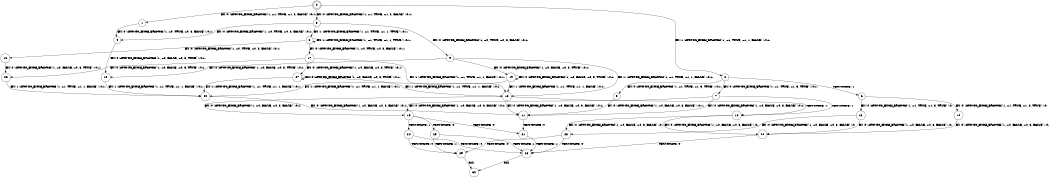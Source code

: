 digraph BCG {
size = "7, 10.5";
center = TRUE;
node [shape = circle];
0 [peripheries = 2];
0 -> 1 [label = "EX !0 !ATOMIC_EXCH_BRANCH (1, +1, TRUE, +1, 3, FALSE) !:0:1:"];
0 -> 2 [label = "EX !1 !ATOMIC_EXCH_BRANCH (1, +1, TRUE, +1, 1, FALSE) !:0:1:"];
0 -> 3 [label = "EX !0 !ATOMIC_EXCH_BRANCH (1, +1, TRUE, +1, 3, FALSE) !:0:1:"];
1 -> 4 [label = "EX !0 !ATOMIC_EXCH_BRANCH (1, +0, TRUE, +0, 3, FALSE) !:0:1:"];
2 -> 5 [label = "EX !0 !ATOMIC_EXCH_BRANCH (1, +1, TRUE, +1, 3, TRUE) !:0:1:"];
2 -> 6 [label = "TERMINATE !1"];
2 -> 7 [label = "EX !0 !ATOMIC_EXCH_BRANCH (1, +1, TRUE, +1, 3, TRUE) !:0:1:"];
3 -> 4 [label = "EX !0 !ATOMIC_EXCH_BRANCH (1, +0, TRUE, +0, 3, FALSE) !:0:1:"];
3 -> 8 [label = "EX !1 !ATOMIC_EXCH_BRANCH (1, +1, TRUE, +1, 1, TRUE) !:0:1:"];
3 -> 9 [label = "EX !0 !ATOMIC_EXCH_BRANCH (1, +0, TRUE, +0, 3, FALSE) !:0:1:"];
4 -> 10 [label = "EX !0 !ATOMIC_EXCH_BRANCH (1, +0, FALSE, +0, 3, TRUE) !:0:1:"];
5 -> 11 [label = "EX !0 !ATOMIC_EXCH_BRANCH (1, +0, FALSE, +0, 3, FALSE) !:0:1:"];
6 -> 12 [label = "EX !0 !ATOMIC_EXCH_BRANCH (1, +1, TRUE, +1, 3, TRUE) !:0:"];
6 -> 13 [label = "EX !0 !ATOMIC_EXCH_BRANCH (1, +1, TRUE, +1, 3, TRUE) !:0:"];
7 -> 11 [label = "EX !0 !ATOMIC_EXCH_BRANCH (1, +0, FALSE, +0, 3, FALSE) !:0:1:"];
7 -> 14 [label = "TERMINATE !1"];
7 -> 15 [label = "EX !0 !ATOMIC_EXCH_BRANCH (1, +0, FALSE, +0, 3, FALSE) !:0:1:"];
8 -> 16 [label = "EX !0 !ATOMIC_EXCH_BRANCH (1, +0, TRUE, +0, 3, FALSE) !:0:1:"];
8 -> 8 [label = "EX !1 !ATOMIC_EXCH_BRANCH (1, +1, TRUE, +1, 1, TRUE) !:0:1:"];
8 -> 17 [label = "EX !0 !ATOMIC_EXCH_BRANCH (1, +0, TRUE, +0, 3, FALSE) !:0:1:"];
9 -> 10 [label = "EX !0 !ATOMIC_EXCH_BRANCH (1, +0, FALSE, +0, 3, TRUE) !:0:1:"];
9 -> 18 [label = "EX !1 !ATOMIC_EXCH_BRANCH (1, +1, TRUE, +1, 1, FALSE) !:0:1:"];
9 -> 19 [label = "EX !0 !ATOMIC_EXCH_BRANCH (1, +0, FALSE, +0, 3, TRUE) !:0:1:"];
10 -> 20 [label = "EX !1 !ATOMIC_EXCH_BRANCH (1, +1, TRUE, +1, 1, FALSE) !:0:1:"];
11 -> 21 [label = "TERMINATE !0"];
12 -> 22 [label = "EX !0 !ATOMIC_EXCH_BRANCH (1, +0, FALSE, +0, 3, FALSE) !:0:"];
13 -> 22 [label = "EX !0 !ATOMIC_EXCH_BRANCH (1, +0, FALSE, +0, 3, FALSE) !:0:"];
13 -> 23 [label = "EX !0 !ATOMIC_EXCH_BRANCH (1, +0, FALSE, +0, 3, FALSE) !:0:"];
14 -> 22 [label = "EX !0 !ATOMIC_EXCH_BRANCH (1, +0, FALSE, +0, 3, FALSE) !:0:"];
14 -> 23 [label = "EX !0 !ATOMIC_EXCH_BRANCH (1, +0, FALSE, +0, 3, FALSE) !:0:"];
15 -> 21 [label = "TERMINATE !0"];
15 -> 24 [label = "TERMINATE !1"];
15 -> 25 [label = "TERMINATE !0"];
16 -> 26 [label = "EX !0 !ATOMIC_EXCH_BRANCH (1, +0, FALSE, +0, 3, TRUE) !:0:1:"];
17 -> 26 [label = "EX !0 !ATOMIC_EXCH_BRANCH (1, +0, FALSE, +0, 3, TRUE) !:0:1:"];
17 -> 18 [label = "EX !1 !ATOMIC_EXCH_BRANCH (1, +1, TRUE, +1, 1, FALSE) !:0:1:"];
17 -> 27 [label = "EX !0 !ATOMIC_EXCH_BRANCH (1, +0, FALSE, +0, 3, TRUE) !:0:1:"];
18 -> 11 [label = "EX !0 !ATOMIC_EXCH_BRANCH (1, +0, FALSE, +0, 3, FALSE) !:0:1:"];
18 -> 14 [label = "TERMINATE !1"];
18 -> 15 [label = "EX !0 !ATOMIC_EXCH_BRANCH (1, +0, FALSE, +0, 3, FALSE) !:0:1:"];
19 -> 20 [label = "EX !1 !ATOMIC_EXCH_BRANCH (1, +1, TRUE, +1, 1, FALSE) !:0:1:"];
19 -> 18 [label = "EX !1 !ATOMIC_EXCH_BRANCH (1, +1, TRUE, +1, 1, FALSE) !:0:1:"];
19 -> 19 [label = "EX !0 !ATOMIC_EXCH_BRANCH (1, +0, FALSE, +0, 3, TRUE) !:0:1:"];
20 -> 11 [label = "EX !0 !ATOMIC_EXCH_BRANCH (1, +0, FALSE, +0, 3, FALSE) !:0:1:"];
21 -> 28 [label = "TERMINATE !1"];
22 -> 28 [label = "TERMINATE !0"];
23 -> 28 [label = "TERMINATE !0"];
23 -> 29 [label = "TERMINATE !0"];
24 -> 28 [label = "TERMINATE !0"];
24 -> 29 [label = "TERMINATE !0"];
25 -> 28 [label = "TERMINATE !1"];
25 -> 29 [label = "TERMINATE !1"];
26 -> 20 [label = "EX !1 !ATOMIC_EXCH_BRANCH (1, +1, TRUE, +1, 1, FALSE) !:0:1:"];
27 -> 20 [label = "EX !1 !ATOMIC_EXCH_BRANCH (1, +1, TRUE, +1, 1, FALSE) !:0:1:"];
27 -> 18 [label = "EX !1 !ATOMIC_EXCH_BRANCH (1, +1, TRUE, +1, 1, FALSE) !:0:1:"];
27 -> 27 [label = "EX !0 !ATOMIC_EXCH_BRANCH (1, +0, FALSE, +0, 3, TRUE) !:0:1:"];
28 -> 30 [label = "exit"];
29 -> 30 [label = "exit"];
}
